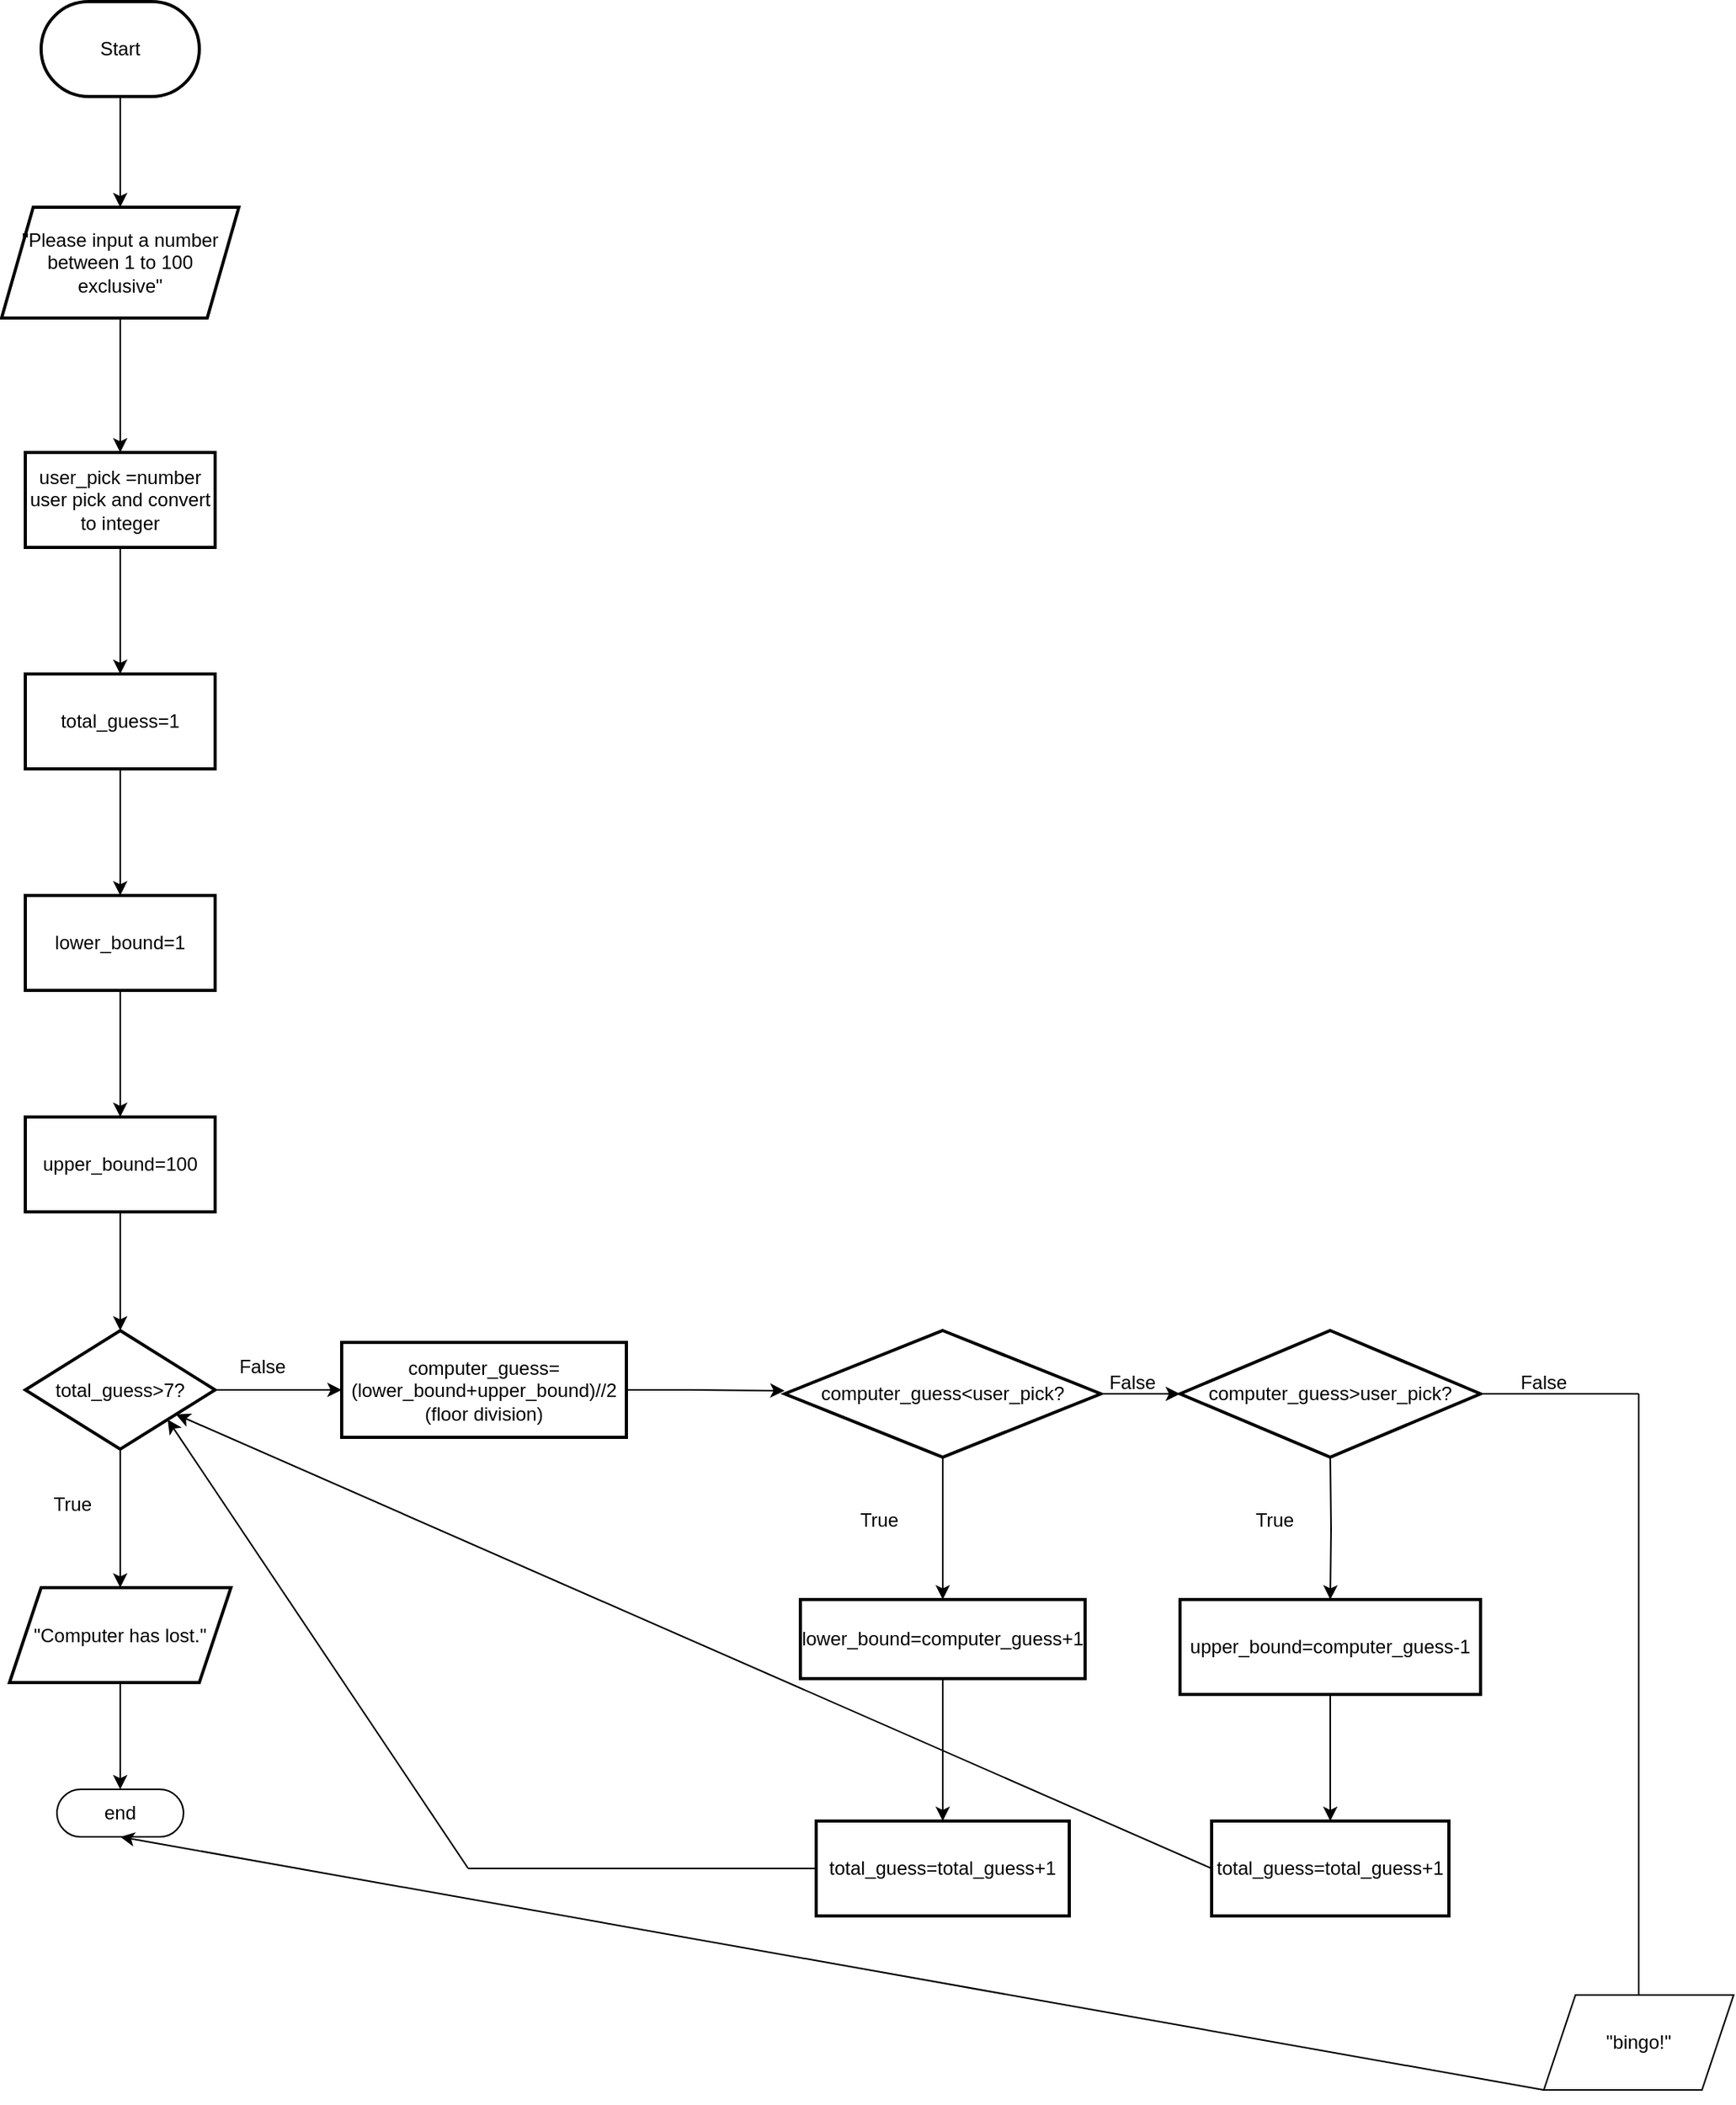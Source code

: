 <mxfile version="22.0.0" type="device">
  <diagram name="Page-1" id="x5Yvnk0IaUmsOu8Pw7_j">
    <mxGraphModel dx="1687" dy="873" grid="1" gridSize="10" guides="1" tooltips="1" connect="1" arrows="1" fold="1" page="1" pageScale="1" pageWidth="827" pageHeight="1169" math="0" shadow="0">
      <root>
        <mxCell id="0" />
        <mxCell id="1" parent="0" />
        <mxCell id="g4gXIRk081IBuNWjfbHW-3" value="" style="edgeStyle=orthogonalEdgeStyle;rounded=0;orthogonalLoop=1;jettySize=auto;html=1;" edge="1" parent="1" source="g4gXIRk081IBuNWjfbHW-1" target="g4gXIRk081IBuNWjfbHW-2">
          <mxGeometry relative="1" as="geometry">
            <Array as="points">
              <mxPoint x="240" y="130" />
              <mxPoint x="240" y="130" />
            </Array>
          </mxGeometry>
        </mxCell>
        <mxCell id="g4gXIRk081IBuNWjfbHW-1" value="Start" style="strokeWidth=2;html=1;shape=mxgraph.dfd.start;whiteSpace=wrap;dashed=0;" vertex="1" parent="1">
          <mxGeometry x="190" y="20" width="100" height="60" as="geometry" />
        </mxCell>
        <mxCell id="g4gXIRk081IBuNWjfbHW-5" value="" style="edgeStyle=orthogonalEdgeStyle;rounded=0;orthogonalLoop=1;jettySize=auto;html=1;" edge="1" parent="1" source="g4gXIRk081IBuNWjfbHW-2" target="g4gXIRk081IBuNWjfbHW-4">
          <mxGeometry relative="1" as="geometry" />
        </mxCell>
        <mxCell id="g4gXIRk081IBuNWjfbHW-2" value="&quot;Please input a number between 1 to 100 exclusive&quot;" style="shape=parallelogram;perimeter=parallelogramPerimeter;whiteSpace=wrap;html=1;fixedSize=1;strokeWidth=2;" vertex="1" parent="1">
          <mxGeometry x="165" y="150" width="150" height="70" as="geometry" />
        </mxCell>
        <mxCell id="g4gXIRk081IBuNWjfbHW-7" value="" style="edgeStyle=orthogonalEdgeStyle;rounded=0;orthogonalLoop=1;jettySize=auto;html=1;" edge="1" parent="1" source="g4gXIRk081IBuNWjfbHW-4" target="g4gXIRk081IBuNWjfbHW-6">
          <mxGeometry relative="1" as="geometry" />
        </mxCell>
        <mxCell id="g4gXIRk081IBuNWjfbHW-4" value="user_pick =number user pick and convert to integer" style="whiteSpace=wrap;html=1;strokeWidth=2;" vertex="1" parent="1">
          <mxGeometry x="180" y="305" width="120" height="60" as="geometry" />
        </mxCell>
        <mxCell id="g4gXIRk081IBuNWjfbHW-9" value="" style="edgeStyle=orthogonalEdgeStyle;rounded=0;orthogonalLoop=1;jettySize=auto;html=1;" edge="1" parent="1" source="g4gXIRk081IBuNWjfbHW-6" target="g4gXIRk081IBuNWjfbHW-8">
          <mxGeometry relative="1" as="geometry" />
        </mxCell>
        <mxCell id="g4gXIRk081IBuNWjfbHW-6" value="total_guess=1" style="whiteSpace=wrap;html=1;strokeWidth=2;" vertex="1" parent="1">
          <mxGeometry x="180" y="445" width="120" height="60" as="geometry" />
        </mxCell>
        <mxCell id="g4gXIRk081IBuNWjfbHW-11" value="" style="edgeStyle=orthogonalEdgeStyle;rounded=0;orthogonalLoop=1;jettySize=auto;html=1;" edge="1" parent="1" source="g4gXIRk081IBuNWjfbHW-8" target="g4gXIRk081IBuNWjfbHW-10">
          <mxGeometry relative="1" as="geometry" />
        </mxCell>
        <mxCell id="g4gXIRk081IBuNWjfbHW-8" value="lower_bound=1" style="whiteSpace=wrap;html=1;strokeWidth=2;" vertex="1" parent="1">
          <mxGeometry x="180" y="585" width="120" height="60" as="geometry" />
        </mxCell>
        <mxCell id="g4gXIRk081IBuNWjfbHW-13" value="" style="edgeStyle=orthogonalEdgeStyle;rounded=0;orthogonalLoop=1;jettySize=auto;html=1;" edge="1" parent="1" source="g4gXIRk081IBuNWjfbHW-10" target="g4gXIRk081IBuNWjfbHW-12">
          <mxGeometry relative="1" as="geometry" />
        </mxCell>
        <mxCell id="g4gXIRk081IBuNWjfbHW-10" value="upper_bound=100" style="whiteSpace=wrap;html=1;strokeWidth=2;" vertex="1" parent="1">
          <mxGeometry x="180" y="725" width="120" height="60" as="geometry" />
        </mxCell>
        <mxCell id="g4gXIRk081IBuNWjfbHW-15" value="" style="edgeStyle=orthogonalEdgeStyle;rounded=0;orthogonalLoop=1;jettySize=auto;html=1;" edge="1" parent="1" source="g4gXIRk081IBuNWjfbHW-12" target="g4gXIRk081IBuNWjfbHW-14">
          <mxGeometry relative="1" as="geometry" />
        </mxCell>
        <mxCell id="g4gXIRk081IBuNWjfbHW-20" value="" style="edgeStyle=orthogonalEdgeStyle;rounded=0;orthogonalLoop=1;jettySize=auto;html=1;" edge="1" parent="1" source="g4gXIRk081IBuNWjfbHW-12" target="g4gXIRk081IBuNWjfbHW-19">
          <mxGeometry relative="1" as="geometry" />
        </mxCell>
        <mxCell id="g4gXIRk081IBuNWjfbHW-12" value="total_guess&amp;gt;7?" style="rhombus;whiteSpace=wrap;html=1;strokeWidth=2;" vertex="1" parent="1">
          <mxGeometry x="180" y="860" width="120" height="75" as="geometry" />
        </mxCell>
        <mxCell id="g4gXIRk081IBuNWjfbHW-17" value="" style="edgeStyle=orthogonalEdgeStyle;rounded=0;orthogonalLoop=1;jettySize=auto;html=1;" edge="1" parent="1" source="g4gXIRk081IBuNWjfbHW-14" target="g4gXIRk081IBuNWjfbHW-16">
          <mxGeometry relative="1" as="geometry" />
        </mxCell>
        <mxCell id="g4gXIRk081IBuNWjfbHW-14" value="&quot;Computer has lost.&quot;" style="shape=parallelogram;perimeter=parallelogramPerimeter;whiteSpace=wrap;html=1;fixedSize=1;strokeWidth=2;" vertex="1" parent="1">
          <mxGeometry x="170" y="1022.5" width="140" height="60" as="geometry" />
        </mxCell>
        <mxCell id="g4gXIRk081IBuNWjfbHW-16" value="end" style="html=1;dashed=0;whiteSpace=wrap;shape=mxgraph.dfd.start" vertex="1" parent="1">
          <mxGeometry x="200" y="1150" width="80" height="30" as="geometry" />
        </mxCell>
        <mxCell id="g4gXIRk081IBuNWjfbHW-18" value="True" style="text;html=1;strokeColor=none;fillColor=none;align=center;verticalAlign=middle;whiteSpace=wrap;rounded=0;" vertex="1" parent="1">
          <mxGeometry x="180" y="960" width="60" height="20" as="geometry" />
        </mxCell>
        <mxCell id="g4gXIRk081IBuNWjfbHW-23" value="" style="edgeStyle=orthogonalEdgeStyle;rounded=0;orthogonalLoop=1;jettySize=auto;html=1;" edge="1" parent="1" source="g4gXIRk081IBuNWjfbHW-19">
          <mxGeometry relative="1" as="geometry">
            <mxPoint x="660" y="898" as="targetPoint" />
            <Array as="points">
              <mxPoint x="600" y="898" />
              <mxPoint x="600" y="898" />
            </Array>
          </mxGeometry>
        </mxCell>
        <mxCell id="g4gXIRk081IBuNWjfbHW-19" value="computer_guess=(lower_bound+upper_bound)//2&lt;br&gt;(floor division)" style="whiteSpace=wrap;html=1;strokeWidth=2;" vertex="1" parent="1">
          <mxGeometry x="380" y="867.5" width="180" height="60" as="geometry" />
        </mxCell>
        <mxCell id="g4gXIRk081IBuNWjfbHW-21" value="False" style="text;html=1;strokeColor=none;fillColor=none;align=center;verticalAlign=middle;whiteSpace=wrap;rounded=0;" vertex="1" parent="1">
          <mxGeometry x="300" y="867.5" width="60" height="30" as="geometry" />
        </mxCell>
        <mxCell id="g4gXIRk081IBuNWjfbHW-25" value="" style="edgeStyle=orthogonalEdgeStyle;rounded=0;orthogonalLoop=1;jettySize=auto;html=1;" edge="1" parent="1" source="g4gXIRk081IBuNWjfbHW-22" target="g4gXIRk081IBuNWjfbHW-24">
          <mxGeometry relative="1" as="geometry" />
        </mxCell>
        <mxCell id="g4gXIRk081IBuNWjfbHW-22" value="computer_guess&amp;lt;user_pick?" style="rhombus;whiteSpace=wrap;html=1;strokeWidth=2;" vertex="1" parent="1">
          <mxGeometry x="660" y="860" width="200" height="80" as="geometry" />
        </mxCell>
        <mxCell id="g4gXIRk081IBuNWjfbHW-27" value="" style="edgeStyle=orthogonalEdgeStyle;rounded=0;orthogonalLoop=1;jettySize=auto;html=1;" edge="1" parent="1" source="g4gXIRk081IBuNWjfbHW-24" target="g4gXIRk081IBuNWjfbHW-26">
          <mxGeometry relative="1" as="geometry" />
        </mxCell>
        <mxCell id="g4gXIRk081IBuNWjfbHW-24" value="lower_bound=computer_guess+1" style="whiteSpace=wrap;html=1;strokeWidth=2;" vertex="1" parent="1">
          <mxGeometry x="670" y="1030" width="180" height="50" as="geometry" />
        </mxCell>
        <mxCell id="g4gXIRk081IBuNWjfbHW-26" value="total_guess=total_guess+1" style="whiteSpace=wrap;html=1;strokeWidth=2;" vertex="1" parent="1">
          <mxGeometry x="680" y="1170" width="160" height="60" as="geometry" />
        </mxCell>
        <mxCell id="g4gXIRk081IBuNWjfbHW-32" value="" style="endArrow=classic;html=1;rounded=0;entryX=1;entryY=1;entryDx=0;entryDy=0;" edge="1" parent="1" target="g4gXIRk081IBuNWjfbHW-12">
          <mxGeometry width="50" height="50" relative="1" as="geometry">
            <mxPoint x="460" y="1200" as="sourcePoint" />
            <mxPoint x="460" y="930" as="targetPoint" />
          </mxGeometry>
        </mxCell>
        <mxCell id="g4gXIRk081IBuNWjfbHW-33" value="" style="endArrow=none;html=1;rounded=0;" edge="1" parent="1" target="g4gXIRk081IBuNWjfbHW-26">
          <mxGeometry width="50" height="50" relative="1" as="geometry">
            <mxPoint x="460" y="1200" as="sourcePoint" />
            <mxPoint x="440" y="910" as="targetPoint" />
          </mxGeometry>
        </mxCell>
        <mxCell id="g4gXIRk081IBuNWjfbHW-34" value="True" style="text;html=1;strokeColor=none;fillColor=none;align=center;verticalAlign=middle;whiteSpace=wrap;rounded=0;" vertex="1" parent="1">
          <mxGeometry x="690" y="970" width="60" height="20" as="geometry" />
        </mxCell>
        <mxCell id="g4gXIRk081IBuNWjfbHW-35" value="computer_guess&amp;gt;user_pick?" style="rhombus;whiteSpace=wrap;html=1;strokeWidth=2;" vertex="1" parent="1">
          <mxGeometry x="910" y="860" width="190" height="80" as="geometry" />
        </mxCell>
        <mxCell id="g4gXIRk081IBuNWjfbHW-36" value="" style="endArrow=classic;html=1;rounded=0;exitX=1;exitY=0.5;exitDx=0;exitDy=0;" edge="1" parent="1" source="g4gXIRk081IBuNWjfbHW-22">
          <mxGeometry width="50" height="50" relative="1" as="geometry">
            <mxPoint x="390" y="960" as="sourcePoint" />
            <mxPoint x="910" y="900" as="targetPoint" />
          </mxGeometry>
        </mxCell>
        <mxCell id="g4gXIRk081IBuNWjfbHW-37" value="False" style="text;html=1;strokeColor=none;fillColor=none;align=center;verticalAlign=middle;whiteSpace=wrap;rounded=0;" vertex="1" parent="1">
          <mxGeometry x="850" y="877.5" width="60" height="30" as="geometry" />
        </mxCell>
        <mxCell id="g4gXIRk081IBuNWjfbHW-44" value="" style="edgeStyle=orthogonalEdgeStyle;rounded=0;orthogonalLoop=1;jettySize=auto;html=1;" edge="1" parent="1" target="g4gXIRk081IBuNWjfbHW-46">
          <mxGeometry relative="1" as="geometry">
            <mxPoint x="1005" y="940" as="sourcePoint" />
          </mxGeometry>
        </mxCell>
        <mxCell id="g4gXIRk081IBuNWjfbHW-45" value="" style="edgeStyle=orthogonalEdgeStyle;rounded=0;orthogonalLoop=1;jettySize=auto;html=1;" edge="1" parent="1" source="g4gXIRk081IBuNWjfbHW-46">
          <mxGeometry relative="1" as="geometry">
            <mxPoint x="1005" y="1170" as="targetPoint" />
          </mxGeometry>
        </mxCell>
        <mxCell id="g4gXIRk081IBuNWjfbHW-46" value="upper_bound=computer_guess-1" style="whiteSpace=wrap;html=1;strokeWidth=2;" vertex="1" parent="1">
          <mxGeometry x="910" y="1030" width="190" height="60" as="geometry" />
        </mxCell>
        <mxCell id="g4gXIRk081IBuNWjfbHW-47" value="True" style="text;html=1;strokeColor=none;fillColor=none;align=center;verticalAlign=middle;whiteSpace=wrap;rounded=0;" vertex="1" parent="1">
          <mxGeometry x="940" y="970" width="60" height="20" as="geometry" />
        </mxCell>
        <mxCell id="g4gXIRk081IBuNWjfbHW-48" value="total_guess=total_guess+1" style="whiteSpace=wrap;html=1;strokeWidth=2;" vertex="1" parent="1">
          <mxGeometry x="930" y="1170" width="150" height="60" as="geometry" />
        </mxCell>
        <mxCell id="g4gXIRk081IBuNWjfbHW-49" value="" style="endArrow=classic;html=1;rounded=0;exitX=0;exitY=0.5;exitDx=0;exitDy=0;" edge="1" parent="1" source="g4gXIRk081IBuNWjfbHW-48" target="g4gXIRk081IBuNWjfbHW-12">
          <mxGeometry width="50" height="50" relative="1" as="geometry">
            <mxPoint x="730" y="980" as="sourcePoint" />
            <mxPoint x="280" y="920" as="targetPoint" />
          </mxGeometry>
        </mxCell>
        <mxCell id="g4gXIRk081IBuNWjfbHW-52" value="False" style="text;html=1;strokeColor=none;fillColor=none;align=center;verticalAlign=middle;whiteSpace=wrap;rounded=0;" vertex="1" parent="1">
          <mxGeometry x="1110" y="877.5" width="60" height="30" as="geometry" />
        </mxCell>
        <mxCell id="g4gXIRk081IBuNWjfbHW-53" value="" style="endArrow=none;html=1;rounded=0;exitX=1;exitY=0.5;exitDx=0;exitDy=0;" edge="1" parent="1" source="g4gXIRk081IBuNWjfbHW-35">
          <mxGeometry width="50" height="50" relative="1" as="geometry">
            <mxPoint x="730" y="980" as="sourcePoint" />
            <mxPoint x="1200" y="900" as="targetPoint" />
          </mxGeometry>
        </mxCell>
        <mxCell id="g4gXIRk081IBuNWjfbHW-54" value="" style="endArrow=none;html=1;rounded=0;" edge="1" parent="1" target="g4gXIRk081IBuNWjfbHW-55">
          <mxGeometry width="50" height="50" relative="1" as="geometry">
            <mxPoint x="1200" y="900" as="sourcePoint" />
            <mxPoint x="1200" y="1310" as="targetPoint" />
          </mxGeometry>
        </mxCell>
        <mxCell id="g4gXIRk081IBuNWjfbHW-55" value="&quot;bingo!&quot;" style="shape=parallelogram;perimeter=parallelogramPerimeter;whiteSpace=wrap;html=1;fixedSize=1;" vertex="1" parent="1">
          <mxGeometry x="1140" y="1280" width="120" height="60" as="geometry" />
        </mxCell>
        <mxCell id="g4gXIRk081IBuNWjfbHW-56" value="" style="endArrow=classic;html=1;rounded=0;exitX=0;exitY=1;exitDx=0;exitDy=0;entryX=0.5;entryY=0.5;entryDx=0;entryDy=15;entryPerimeter=0;" edge="1" parent="1" source="g4gXIRk081IBuNWjfbHW-55" target="g4gXIRk081IBuNWjfbHW-16">
          <mxGeometry width="50" height="50" relative="1" as="geometry">
            <mxPoint x="730" y="980" as="sourcePoint" />
            <mxPoint x="780" y="930" as="targetPoint" />
          </mxGeometry>
        </mxCell>
      </root>
    </mxGraphModel>
  </diagram>
</mxfile>
